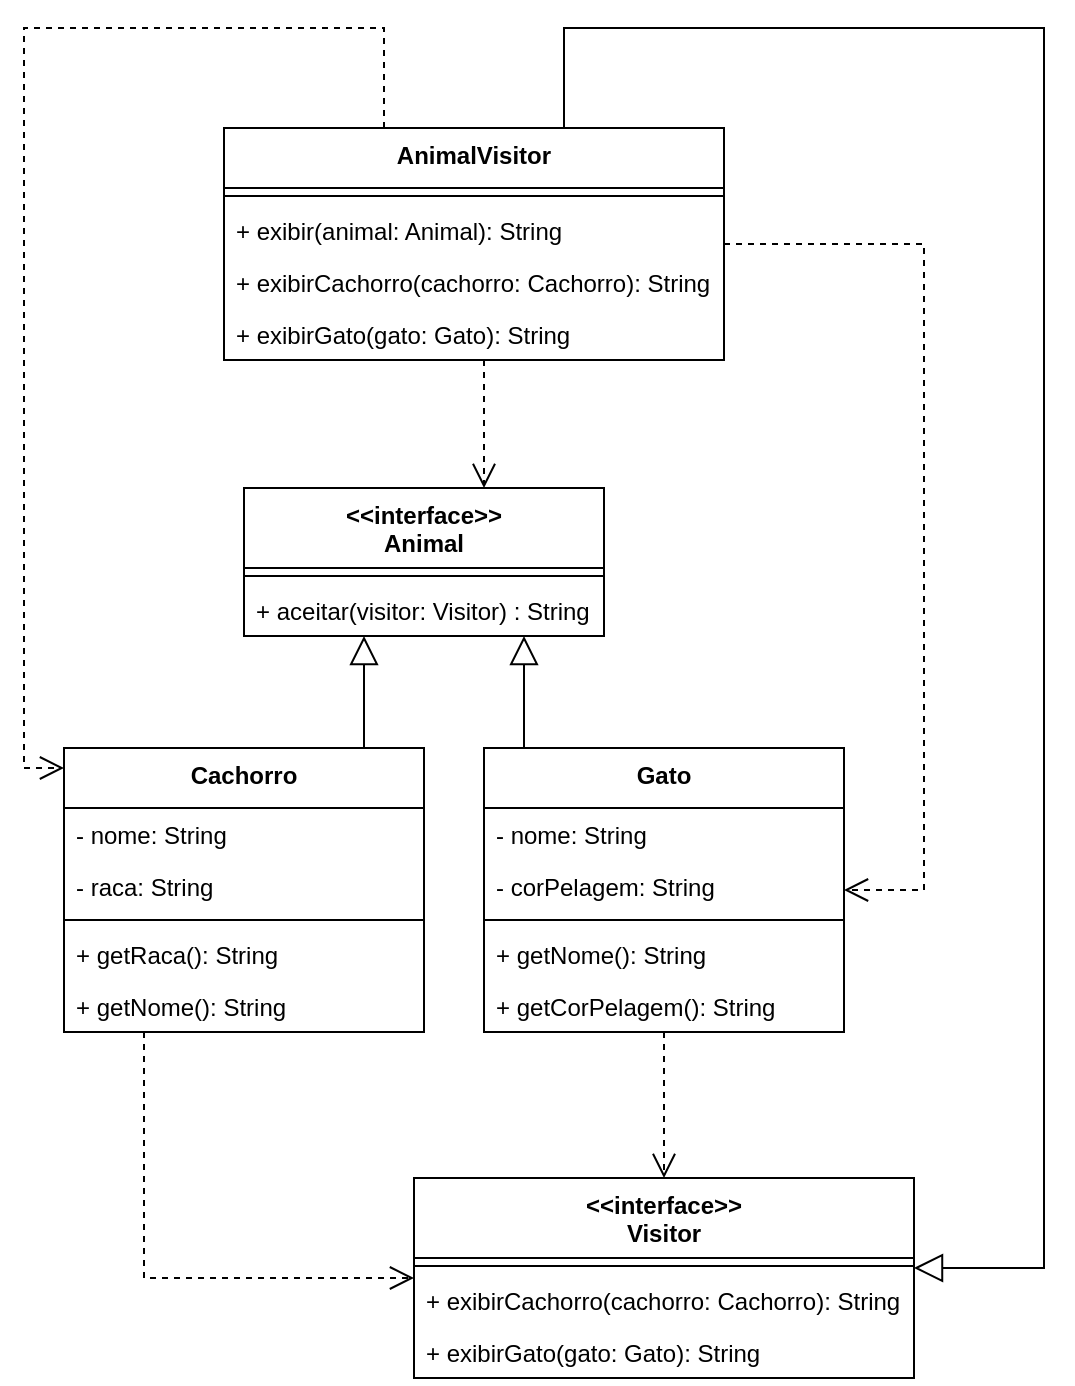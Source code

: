 <mxfile version="22.0.8" type="device">
  <diagram name="Página-1" id="OQPNhpq00jlVtxKzGsJJ">
    <mxGraphModel dx="1100" dy="1770" grid="1" gridSize="10" guides="1" tooltips="1" connect="1" arrows="1" fold="1" page="1" pageScale="1" pageWidth="827" pageHeight="1169" math="0" shadow="0">
      <root>
        <mxCell id="0" />
        <mxCell id="1" parent="0" />
        <mxCell id="-Nvpflhu0W0NFWy76Kld-4" value="&lt;div&gt;&amp;lt;&amp;lt;interface&amp;gt;&amp;gt;&lt;/div&gt;&lt;div&gt;Animal&lt;/div&gt;" style="swimlane;fontStyle=1;align=center;verticalAlign=top;childLayout=stackLayout;horizontal=1;startSize=40;horizontalStack=0;resizeParent=1;resizeParentMax=0;resizeLast=0;collapsible=0;marginBottom=0;whiteSpace=wrap;html=1;" vertex="1" parent="1">
          <mxGeometry x="340" y="240" width="180" height="74" as="geometry" />
        </mxCell>
        <mxCell id="-Nvpflhu0W0NFWy76Kld-6" value="" style="line;strokeWidth=1;fillColor=none;align=left;verticalAlign=middle;spacingTop=-1;spacingLeft=3;spacingRight=3;rotatable=0;labelPosition=right;points=[];portConstraint=eastwest;strokeColor=inherit;" vertex="1" parent="-Nvpflhu0W0NFWy76Kld-4">
          <mxGeometry y="40" width="180" height="8" as="geometry" />
        </mxCell>
        <mxCell id="-Nvpflhu0W0NFWy76Kld-45" value="+ aceitar(visitor: Visitor) : String" style="text;strokeColor=none;fillColor=none;align=left;verticalAlign=top;spacingLeft=4;spacingRight=4;overflow=hidden;rotatable=0;points=[[0,0.5],[1,0.5]];portConstraint=eastwest;whiteSpace=wrap;html=1;" vertex="1" parent="-Nvpflhu0W0NFWy76Kld-4">
          <mxGeometry y="48" width="180" height="26" as="geometry" />
        </mxCell>
        <mxCell id="-Nvpflhu0W0NFWy76Kld-29" style="edgeStyle=orthogonalEdgeStyle;rounded=0;orthogonalLoop=1;jettySize=auto;html=1;dashed=1;endArrow=open;endFill=0;endSize=10;" edge="1" parent="1" source="-Nvpflhu0W0NFWy76Kld-8" target="-Nvpflhu0W0NFWy76Kld-14">
          <mxGeometry relative="1" as="geometry">
            <mxPoint x="640" y="80" as="sourcePoint" />
            <mxPoint x="270" y="380" as="targetPoint" />
            <Array as="points">
              <mxPoint x="410" y="10" />
              <mxPoint x="230" y="10" />
              <mxPoint x="230" y="380" />
            </Array>
          </mxGeometry>
        </mxCell>
        <mxCell id="-Nvpflhu0W0NFWy76Kld-30" style="edgeStyle=orthogonalEdgeStyle;rounded=0;orthogonalLoop=1;jettySize=auto;html=1;endArrow=open;dashed=1;endFill=0;endSize=10;" edge="1" parent="1" source="-Nvpflhu0W0NFWy76Kld-8" target="-Nvpflhu0W0NFWy76Kld-53">
          <mxGeometry relative="1" as="geometry">
            <Array as="points">
              <mxPoint x="680" y="118" />
              <mxPoint x="680" y="441" />
            </Array>
          </mxGeometry>
        </mxCell>
        <mxCell id="-Nvpflhu0W0NFWy76Kld-31" style="edgeStyle=orthogonalEdgeStyle;rounded=0;orthogonalLoop=1;jettySize=auto;html=1;endArrow=open;dashed=1;endFill=0;endSize=10;" edge="1" parent="1" source="-Nvpflhu0W0NFWy76Kld-8" target="-Nvpflhu0W0NFWy76Kld-4">
          <mxGeometry relative="1" as="geometry">
            <Array as="points">
              <mxPoint x="460" y="220" />
              <mxPoint x="460" y="220" />
            </Array>
          </mxGeometry>
        </mxCell>
        <mxCell id="-Nvpflhu0W0NFWy76Kld-32" style="edgeStyle=orthogonalEdgeStyle;rounded=0;orthogonalLoop=1;jettySize=auto;html=1;endArrow=block;endFill=0;endSize=12;" edge="1" parent="1" source="-Nvpflhu0W0NFWy76Kld-8" target="-Nvpflhu0W0NFWy76Kld-20">
          <mxGeometry relative="1" as="geometry">
            <Array as="points">
              <mxPoint x="500" y="10" />
              <mxPoint x="740" y="10" />
              <mxPoint x="740" y="630" />
            </Array>
          </mxGeometry>
        </mxCell>
        <mxCell id="-Nvpflhu0W0NFWy76Kld-8" value="AnimalVisitor" style="swimlane;fontStyle=1;align=center;verticalAlign=top;childLayout=stackLayout;horizontal=1;startSize=30;horizontalStack=0;resizeParent=1;resizeParentMax=0;resizeLast=0;collapsible=0;marginBottom=0;whiteSpace=wrap;html=1;" vertex="1" parent="1">
          <mxGeometry x="330" y="60" width="250" height="116" as="geometry" />
        </mxCell>
        <mxCell id="-Nvpflhu0W0NFWy76Kld-9" value="" style="line;strokeWidth=1;fillColor=none;align=left;verticalAlign=middle;spacingTop=-1;spacingLeft=3;spacingRight=3;rotatable=0;labelPosition=right;points=[];portConstraint=eastwest;strokeColor=inherit;" vertex="1" parent="-Nvpflhu0W0NFWy76Kld-8">
          <mxGeometry y="30" width="250" height="8" as="geometry" />
        </mxCell>
        <mxCell id="-Nvpflhu0W0NFWy76Kld-62" value="+ exibir(animal: Animal): String" style="text;strokeColor=none;fillColor=none;align=left;verticalAlign=top;spacingLeft=4;spacingRight=4;overflow=hidden;rotatable=0;points=[[0,0.5],[1,0.5]];portConstraint=eastwest;whiteSpace=wrap;html=1;" vertex="1" parent="-Nvpflhu0W0NFWy76Kld-8">
          <mxGeometry y="38" width="250" height="26" as="geometry" />
        </mxCell>
        <mxCell id="-Nvpflhu0W0NFWy76Kld-64" value="+ exibirCachorro(cachorro: Cachorro): String" style="text;strokeColor=none;fillColor=none;align=left;verticalAlign=top;spacingLeft=4;spacingRight=4;overflow=hidden;rotatable=0;points=[[0,0.5],[1,0.5]];portConstraint=eastwest;whiteSpace=wrap;html=1;" vertex="1" parent="-Nvpflhu0W0NFWy76Kld-8">
          <mxGeometry y="64" width="250" height="26" as="geometry" />
        </mxCell>
        <mxCell id="-Nvpflhu0W0NFWy76Kld-63" value="+ exibirGato(gato: Gato): String" style="text;strokeColor=none;fillColor=none;align=left;verticalAlign=top;spacingLeft=4;spacingRight=4;overflow=hidden;rotatable=0;points=[[0,0.5],[1,0.5]];portConstraint=eastwest;whiteSpace=wrap;html=1;" vertex="1" parent="-Nvpflhu0W0NFWy76Kld-8">
          <mxGeometry y="90" width="250" height="26" as="geometry" />
        </mxCell>
        <mxCell id="-Nvpflhu0W0NFWy76Kld-22" style="edgeStyle=orthogonalEdgeStyle;rounded=0;orthogonalLoop=1;jettySize=auto;html=1;endArrow=block;endFill=0;endSize=12;" edge="1" parent="1" source="-Nvpflhu0W0NFWy76Kld-14" target="-Nvpflhu0W0NFWy76Kld-4">
          <mxGeometry relative="1" as="geometry">
            <Array as="points">
              <mxPoint x="400" y="330" />
              <mxPoint x="400" y="330" />
            </Array>
          </mxGeometry>
        </mxCell>
        <mxCell id="-Nvpflhu0W0NFWy76Kld-33" style="edgeStyle=orthogonalEdgeStyle;rounded=0;orthogonalLoop=1;jettySize=auto;html=1;endArrow=open;dashed=1;endFill=0;endSize=10;" edge="1" parent="1" source="-Nvpflhu0W0NFWy76Kld-14" target="-Nvpflhu0W0NFWy76Kld-20">
          <mxGeometry relative="1" as="geometry">
            <Array as="points">
              <mxPoint x="290" y="494" />
            </Array>
          </mxGeometry>
        </mxCell>
        <mxCell id="-Nvpflhu0W0NFWy76Kld-14" value="Cachorro" style="swimlane;fontStyle=1;align=center;verticalAlign=top;childLayout=stackLayout;horizontal=1;startSize=30;horizontalStack=0;resizeParent=1;resizeParentMax=0;resizeLast=0;collapsible=0;marginBottom=0;whiteSpace=wrap;html=1;" vertex="1" parent="1">
          <mxGeometry x="250" y="370" width="180" height="142" as="geometry" />
        </mxCell>
        <mxCell id="-Nvpflhu0W0NFWy76Kld-48" value="- nome: String" style="text;strokeColor=none;fillColor=none;align=left;verticalAlign=top;spacingLeft=4;spacingRight=4;overflow=hidden;rotatable=0;points=[[0,0.5],[1,0.5]];portConstraint=eastwest;whiteSpace=wrap;html=1;" vertex="1" parent="-Nvpflhu0W0NFWy76Kld-14">
          <mxGeometry y="30" width="180" height="26" as="geometry" />
        </mxCell>
        <mxCell id="-Nvpflhu0W0NFWy76Kld-50" value="- raca: String" style="text;strokeColor=none;fillColor=none;align=left;verticalAlign=top;spacingLeft=4;spacingRight=4;overflow=hidden;rotatable=0;points=[[0,0.5],[1,0.5]];portConstraint=eastwest;whiteSpace=wrap;html=1;" vertex="1" parent="-Nvpflhu0W0NFWy76Kld-14">
          <mxGeometry y="56" width="180" height="26" as="geometry" />
        </mxCell>
        <mxCell id="-Nvpflhu0W0NFWy76Kld-15" value="" style="line;strokeWidth=1;fillColor=none;align=left;verticalAlign=middle;spacingTop=-1;spacingLeft=3;spacingRight=3;rotatable=0;labelPosition=right;points=[];portConstraint=eastwest;strokeColor=inherit;" vertex="1" parent="-Nvpflhu0W0NFWy76Kld-14">
          <mxGeometry y="82" width="180" height="8" as="geometry" />
        </mxCell>
        <mxCell id="-Nvpflhu0W0NFWy76Kld-49" value="+ getRaca(): String" style="text;strokeColor=none;fillColor=none;align=left;verticalAlign=top;spacingLeft=4;spacingRight=4;overflow=hidden;rotatable=0;points=[[0,0.5],[1,0.5]];portConstraint=eastwest;whiteSpace=wrap;html=1;" vertex="1" parent="-Nvpflhu0W0NFWy76Kld-14">
          <mxGeometry y="90" width="180" height="26" as="geometry" />
        </mxCell>
        <mxCell id="-Nvpflhu0W0NFWy76Kld-51" value="+ getNome(): String" style="text;strokeColor=none;fillColor=none;align=left;verticalAlign=top;spacingLeft=4;spacingRight=4;overflow=hidden;rotatable=0;points=[[0,0.5],[1,0.5]];portConstraint=eastwest;whiteSpace=wrap;html=1;" vertex="1" parent="-Nvpflhu0W0NFWy76Kld-14">
          <mxGeometry y="116" width="180" height="26" as="geometry" />
        </mxCell>
        <mxCell id="-Nvpflhu0W0NFWy76Kld-34" style="edgeStyle=orthogonalEdgeStyle;rounded=0;orthogonalLoop=1;jettySize=auto;html=1;endArrow=open;dashed=1;endFill=0;endSize=10;" edge="1" parent="1" source="-Nvpflhu0W0NFWy76Kld-53" target="-Nvpflhu0W0NFWy76Kld-20">
          <mxGeometry relative="1" as="geometry">
            <Array as="points">
              <mxPoint x="550" y="540" />
              <mxPoint x="550" y="540" />
            </Array>
          </mxGeometry>
        </mxCell>
        <mxCell id="-Nvpflhu0W0NFWy76Kld-36" style="edgeStyle=orthogonalEdgeStyle;rounded=0;orthogonalLoop=1;jettySize=auto;html=1;endArrow=block;endFill=0;endSize=12;" edge="1" parent="1" source="-Nvpflhu0W0NFWy76Kld-53" target="-Nvpflhu0W0NFWy76Kld-4">
          <mxGeometry relative="1" as="geometry">
            <Array as="points">
              <mxPoint x="480" y="340" />
              <mxPoint x="480" y="340" />
            </Array>
          </mxGeometry>
        </mxCell>
        <mxCell id="-Nvpflhu0W0NFWy76Kld-20" value="&lt;div&gt;&amp;lt;&amp;lt;interface&amp;gt;&amp;gt;&lt;/div&gt;&lt;div&gt;Visitor&lt;/div&gt;" style="swimlane;fontStyle=1;align=center;verticalAlign=top;childLayout=stackLayout;horizontal=1;startSize=40;horizontalStack=0;resizeParent=1;resizeParentMax=0;resizeLast=0;collapsible=0;marginBottom=0;whiteSpace=wrap;html=1;" vertex="1" parent="1">
          <mxGeometry x="425" y="585" width="250" height="100" as="geometry" />
        </mxCell>
        <mxCell id="-Nvpflhu0W0NFWy76Kld-21" value="" style="line;strokeWidth=1;fillColor=none;align=left;verticalAlign=middle;spacingTop=-1;spacingLeft=3;spacingRight=3;rotatable=0;labelPosition=right;points=[];portConstraint=eastwest;strokeColor=inherit;" vertex="1" parent="-Nvpflhu0W0NFWy76Kld-20">
          <mxGeometry y="40" width="250" height="8" as="geometry" />
        </mxCell>
        <mxCell id="-Nvpflhu0W0NFWy76Kld-59" value="+ exibirCachorro(cachorro: Cachorro): String" style="text;strokeColor=none;fillColor=none;align=left;verticalAlign=top;spacingLeft=4;spacingRight=4;overflow=hidden;rotatable=0;points=[[0,0.5],[1,0.5]];portConstraint=eastwest;whiteSpace=wrap;html=1;" vertex="1" parent="-Nvpflhu0W0NFWy76Kld-20">
          <mxGeometry y="48" width="250" height="26" as="geometry" />
        </mxCell>
        <mxCell id="-Nvpflhu0W0NFWy76Kld-60" value="+ exibirGato(gato: Gato): String" style="text;strokeColor=none;fillColor=none;align=left;verticalAlign=top;spacingLeft=4;spacingRight=4;overflow=hidden;rotatable=0;points=[[0,0.5],[1,0.5]];portConstraint=eastwest;whiteSpace=wrap;html=1;" vertex="1" parent="-Nvpflhu0W0NFWy76Kld-20">
          <mxGeometry y="74" width="250" height="26" as="geometry" />
        </mxCell>
        <mxCell id="-Nvpflhu0W0NFWy76Kld-53" value="Gato" style="swimlane;fontStyle=1;align=center;verticalAlign=top;childLayout=stackLayout;horizontal=1;startSize=30;horizontalStack=0;resizeParent=1;resizeParentMax=0;resizeLast=0;collapsible=0;marginBottom=0;whiteSpace=wrap;html=1;" vertex="1" parent="1">
          <mxGeometry x="460" y="370" width="180" height="142" as="geometry" />
        </mxCell>
        <mxCell id="-Nvpflhu0W0NFWy76Kld-54" value="- nome: String" style="text;strokeColor=none;fillColor=none;align=left;verticalAlign=top;spacingLeft=4;spacingRight=4;overflow=hidden;rotatable=0;points=[[0,0.5],[1,0.5]];portConstraint=eastwest;whiteSpace=wrap;html=1;" vertex="1" parent="-Nvpflhu0W0NFWy76Kld-53">
          <mxGeometry y="30" width="180" height="26" as="geometry" />
        </mxCell>
        <mxCell id="-Nvpflhu0W0NFWy76Kld-55" value="- corPelagem: String" style="text;strokeColor=none;fillColor=none;align=left;verticalAlign=top;spacingLeft=4;spacingRight=4;overflow=hidden;rotatable=0;points=[[0,0.5],[1,0.5]];portConstraint=eastwest;whiteSpace=wrap;html=1;" vertex="1" parent="-Nvpflhu0W0NFWy76Kld-53">
          <mxGeometry y="56" width="180" height="26" as="geometry" />
        </mxCell>
        <mxCell id="-Nvpflhu0W0NFWy76Kld-56" value="" style="line;strokeWidth=1;fillColor=none;align=left;verticalAlign=middle;spacingTop=-1;spacingLeft=3;spacingRight=3;rotatable=0;labelPosition=right;points=[];portConstraint=eastwest;strokeColor=inherit;" vertex="1" parent="-Nvpflhu0W0NFWy76Kld-53">
          <mxGeometry y="82" width="180" height="8" as="geometry" />
        </mxCell>
        <mxCell id="-Nvpflhu0W0NFWy76Kld-57" value="+ getNome(): String" style="text;strokeColor=none;fillColor=none;align=left;verticalAlign=top;spacingLeft=4;spacingRight=4;overflow=hidden;rotatable=0;points=[[0,0.5],[1,0.5]];portConstraint=eastwest;whiteSpace=wrap;html=1;" vertex="1" parent="-Nvpflhu0W0NFWy76Kld-53">
          <mxGeometry y="90" width="180" height="26" as="geometry" />
        </mxCell>
        <mxCell id="-Nvpflhu0W0NFWy76Kld-58" value="+ getCorPelagem(): String" style="text;strokeColor=none;fillColor=none;align=left;verticalAlign=top;spacingLeft=4;spacingRight=4;overflow=hidden;rotatable=0;points=[[0,0.5],[1,0.5]];portConstraint=eastwest;whiteSpace=wrap;html=1;" vertex="1" parent="-Nvpflhu0W0NFWy76Kld-53">
          <mxGeometry y="116" width="180" height="26" as="geometry" />
        </mxCell>
      </root>
    </mxGraphModel>
  </diagram>
</mxfile>
